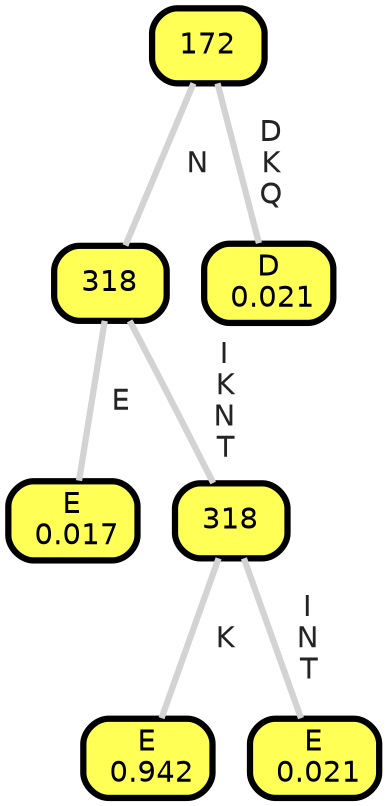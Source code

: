 graph Tree {
node [shape=box, style="filled, rounded",color="black",penwidth="3",fontcolor="black",                 fontname=helvetica] ;
graph [ranksep="0 equally", splines=straight,                 bgcolor=transparent, dpi=200] ;
edge [fontname=helvetica, fontweight=bold,fontcolor=grey14,color=lightgray] ;
0 [label="E
 0.017", fillcolor="#ffff55"] ;
1 [label="318", fillcolor="#ffff55"] ;
2 [label="E
 0.942", fillcolor="#ffff55"] ;
3 [label="318", fillcolor="#ffff55"] ;
4 [label="E
 0.021", fillcolor="#ffff55"] ;
5 [label="172", fillcolor="#ffff55"] ;
6 [label="D
 0.021", fillcolor="#ffff55"] ;
1 -- 0 [label=" E",penwidth=3] ;
1 -- 3 [label=" I\n K\n N\n T",penwidth=3] ;
3 -- 2 [label=" K",penwidth=3] ;
3 -- 4 [label=" I\n N\n T",penwidth=3] ;
5 -- 1 [label=" N",penwidth=3] ;
5 -- 6 [label=" D\n K\n Q",penwidth=3] ;
{rank = same;}}

